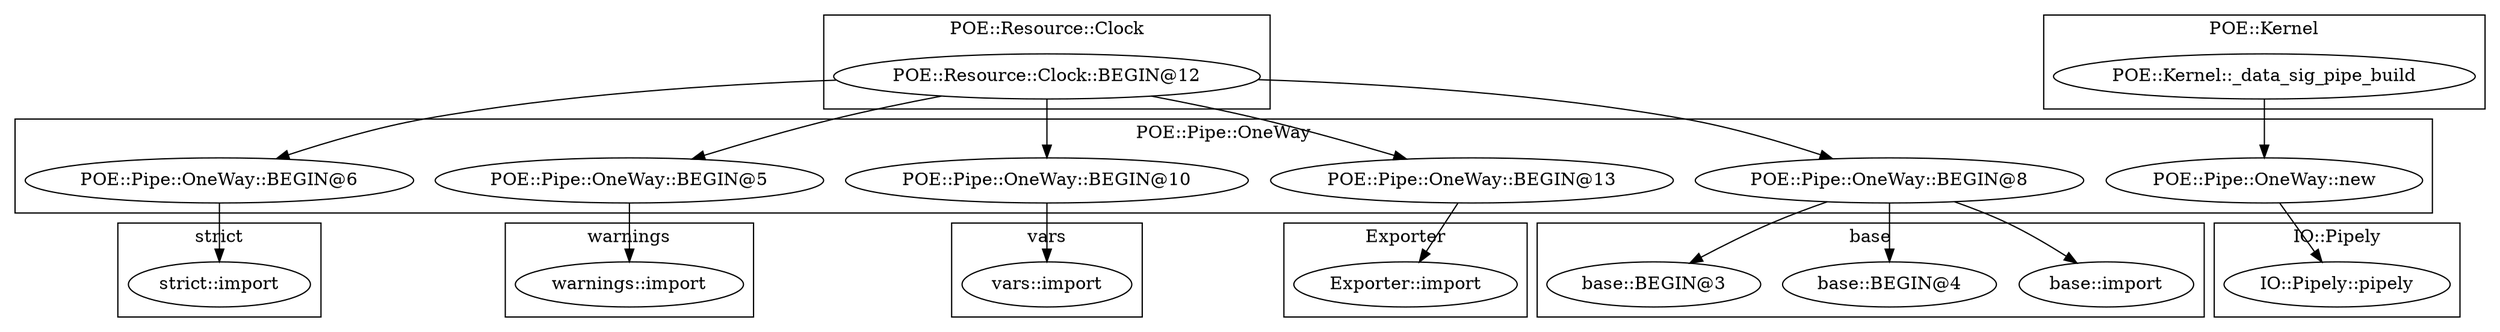 digraph {
graph [overlap=false]
subgraph cluster_Exporter {
	label="Exporter";
	"Exporter::import";
}
subgraph cluster_base {
	label="base";
	"base::import";
	"base::BEGIN@4";
	"base::BEGIN@3";
}
subgraph cluster_strict {
	label="strict";
	"strict::import";
}
subgraph cluster_IO_Pipely {
	label="IO::Pipely";
	"IO::Pipely::pipely";
}
subgraph cluster_POE_Resource_Clock {
	label="POE::Resource::Clock";
	"POE::Resource::Clock::BEGIN@12";
}
subgraph cluster_POE_Kernel {
	label="POE::Kernel";
	"POE::Kernel::_data_sig_pipe_build";
}
subgraph cluster_warnings {
	label="warnings";
	"warnings::import";
}
subgraph cluster_POE_Pipe_OneWay {
	label="POE::Pipe::OneWay";
	"POE::Pipe::OneWay::BEGIN@6";
	"POE::Pipe::OneWay::BEGIN@5";
	"POE::Pipe::OneWay::BEGIN@10";
	"POE::Pipe::OneWay::BEGIN@13";
	"POE::Pipe::OneWay::BEGIN@8";
	"POE::Pipe::OneWay::new";
}
subgraph cluster_vars {
	label="vars";
	"vars::import";
}
"POE::Resource::Clock::BEGIN@12" -> "POE::Pipe::OneWay::BEGIN@6";
"POE::Resource::Clock::BEGIN@12" -> "POE::Pipe::OneWay::BEGIN@10";
"POE::Pipe::OneWay::BEGIN@10" -> "vars::import";
"POE::Resource::Clock::BEGIN@12" -> "POE::Pipe::OneWay::BEGIN@8";
"POE::Pipe::OneWay::BEGIN@8" -> "base::import";
"POE::Pipe::OneWay::BEGIN@13" -> "Exporter::import";
"POE::Pipe::OneWay::new" -> "IO::Pipely::pipely";
"POE::Pipe::OneWay::BEGIN@8" -> "base::BEGIN@4";
"POE::Pipe::OneWay::BEGIN@5" -> "warnings::import";
"POE::Resource::Clock::BEGIN@12" -> "POE::Pipe::OneWay::BEGIN@13";
"POE::Pipe::OneWay::BEGIN@6" -> "strict::import";
"POE::Pipe::OneWay::BEGIN@8" -> "base::BEGIN@3";
"POE::Resource::Clock::BEGIN@12" -> "POE::Pipe::OneWay::BEGIN@5";
"POE::Kernel::_data_sig_pipe_build" -> "POE::Pipe::OneWay::new";
}
